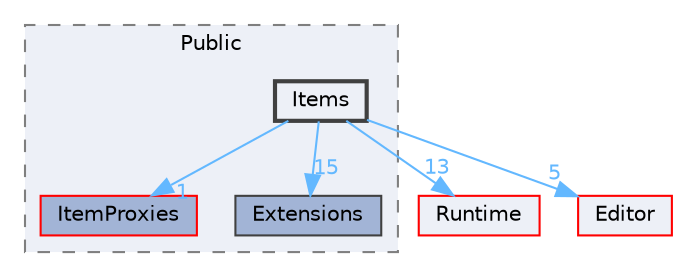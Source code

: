 digraph "Items"
{
 // INTERACTIVE_SVG=YES
 // LATEX_PDF_SIZE
  bgcolor="transparent";
  edge [fontname=Helvetica,fontsize=10,labelfontname=Helvetica,labelfontsize=10];
  node [fontname=Helvetica,fontsize=10,shape=box,height=0.2,width=0.4];
  compound=true
  subgraph clusterdir_beb735c3c183cccda32b4f16458f8e93 {
    graph [ bgcolor="#edf0f7", pencolor="grey50", label="Public", fontname=Helvetica,fontsize=10 style="filled,dashed", URL="dir_beb735c3c183cccda32b4f16458f8e93.html",tooltip=""]
  dir_f6f7f86e81fa645839af0c14cc0b519c [label="ItemProxies", fillcolor="#a2b4d6", color="red", style="filled", URL="dir_f6f7f86e81fa645839af0c14cc0b519c.html",tooltip=""];
  dir_ff1f6f7c4f9f16095930d27fde2040ee [label="Extensions", fillcolor="#a2b4d6", color="grey25", style="filled", URL="dir_ff1f6f7c4f9f16095930d27fde2040ee.html",tooltip=""];
  dir_d30103d04095f991adf950ad59c392af [label="Items", fillcolor="#edf0f7", color="grey25", style="filled,bold", URL="dir_d30103d04095f991adf950ad59c392af.html",tooltip=""];
  }
  dir_7536b172fbd480bfd146a1b1acd6856b [label="Runtime", fillcolor="#edf0f7", color="red", style="filled", URL="dir_7536b172fbd480bfd146a1b1acd6856b.html",tooltip=""];
  dir_b26507eead720464ba2ac6bbc6dcec5f [label="Editor", fillcolor="#edf0f7", color="red", style="filled", URL="dir_b26507eead720464ba2ac6bbc6dcec5f.html",tooltip=""];
  dir_d30103d04095f991adf950ad59c392af->dir_7536b172fbd480bfd146a1b1acd6856b [headlabel="13", labeldistance=1.5 headhref="dir_000544_000984.html" href="dir_000544_000984.html" color="steelblue1" fontcolor="steelblue1"];
  dir_d30103d04095f991adf950ad59c392af->dir_b26507eead720464ba2ac6bbc6dcec5f [headlabel="5", labeldistance=1.5 headhref="dir_000544_000357.html" href="dir_000544_000357.html" color="steelblue1" fontcolor="steelblue1"];
  dir_d30103d04095f991adf950ad59c392af->dir_f6f7f86e81fa645839af0c14cc0b519c [headlabel="1", labeldistance=1.5 headhref="dir_000544_000543.html" href="dir_000544_000543.html" color="steelblue1" fontcolor="steelblue1"];
  dir_d30103d04095f991adf950ad59c392af->dir_ff1f6f7c4f9f16095930d27fde2040ee [headlabel="15", labeldistance=1.5 headhref="dir_000544_000386.html" href="dir_000544_000386.html" color="steelblue1" fontcolor="steelblue1"];
}

